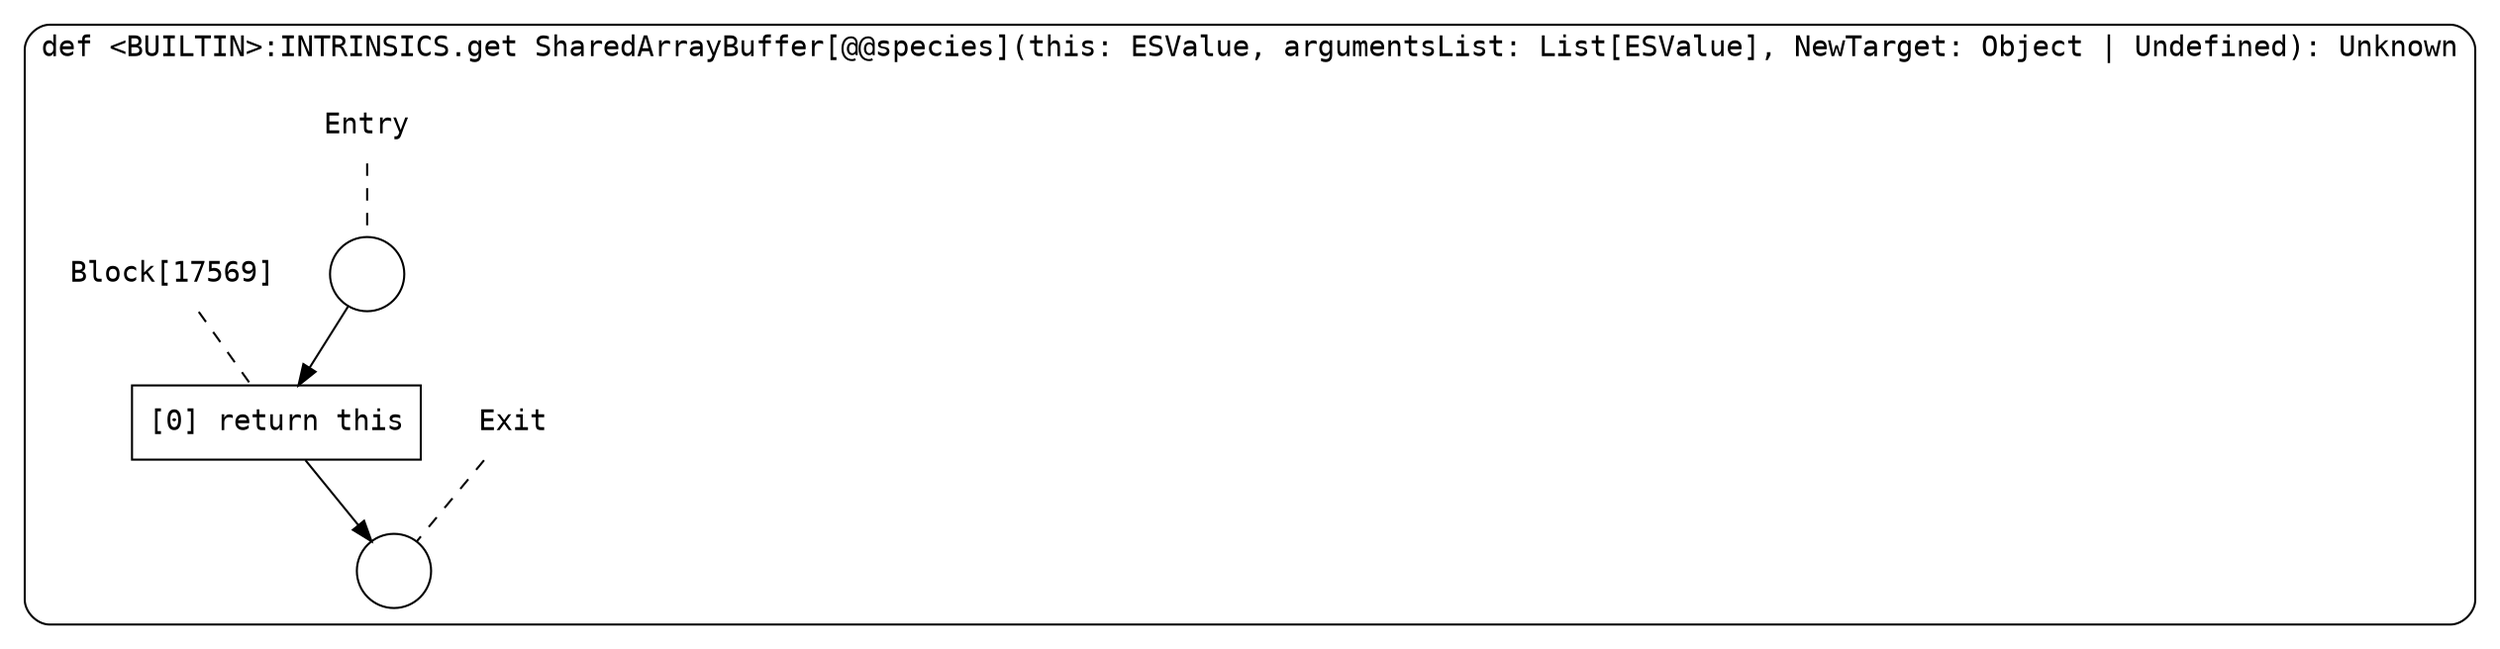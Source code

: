 digraph {
  graph [fontname = "Consolas"]
  node [fontname = "Consolas"]
  edge [fontname = "Consolas"]
  subgraph cluster2491 {
    label = "def <BUILTIN>:INTRINSICS.get SharedArrayBuffer[@@species](this: ESValue, argumentsList: List[ESValue], NewTarget: Object | Undefined): Unknown"
    style = rounded
    cluster2491_entry_name [shape=none, label=<<font color="black">Entry</font>>]
    cluster2491_entry_name -> cluster2491_entry [arrowhead=none, color="black", style=dashed]
    cluster2491_entry [shape=circle label=" " color="black" fillcolor="white" style=filled]
    cluster2491_entry -> node17569 [color="black"]
    cluster2491_exit_name [shape=none, label=<<font color="black">Exit</font>>]
    cluster2491_exit_name -> cluster2491_exit [arrowhead=none, color="black", style=dashed]
    cluster2491_exit [shape=circle label=" " color="black" fillcolor="white" style=filled]
    node17569_name [shape=none, label=<<font color="black">Block[17569]</font>>]
    node17569_name -> node17569 [arrowhead=none, color="black", style=dashed]
    node17569 [shape=box, label=<<font color="black">[0] return this<BR ALIGN="LEFT"/></font>> color="black" fillcolor="white", style=filled]
    node17569 -> cluster2491_exit [color="black"]
  }
}